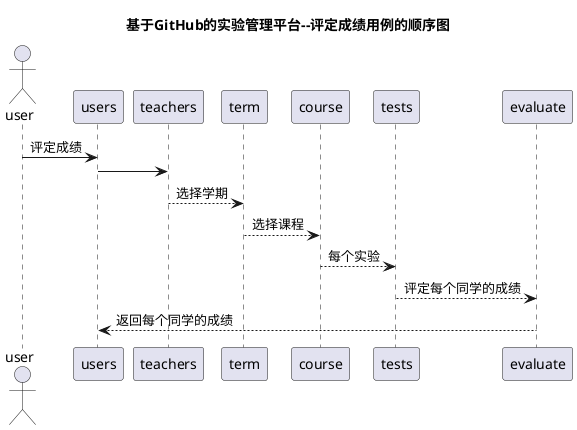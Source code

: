 @startuml
title 基于GitHub的实验管理平台--评定成绩用例的顺序图
actor user
   user ->users:评定成绩
	users -> teachers
	teachers --> term:选择学期
	term --> course:选择课程
	course --> tests:每个实验
	tests --> evaluate:评定每个同学的成绩
    evaluate --> users:返回每个同学的成绩

@enduml